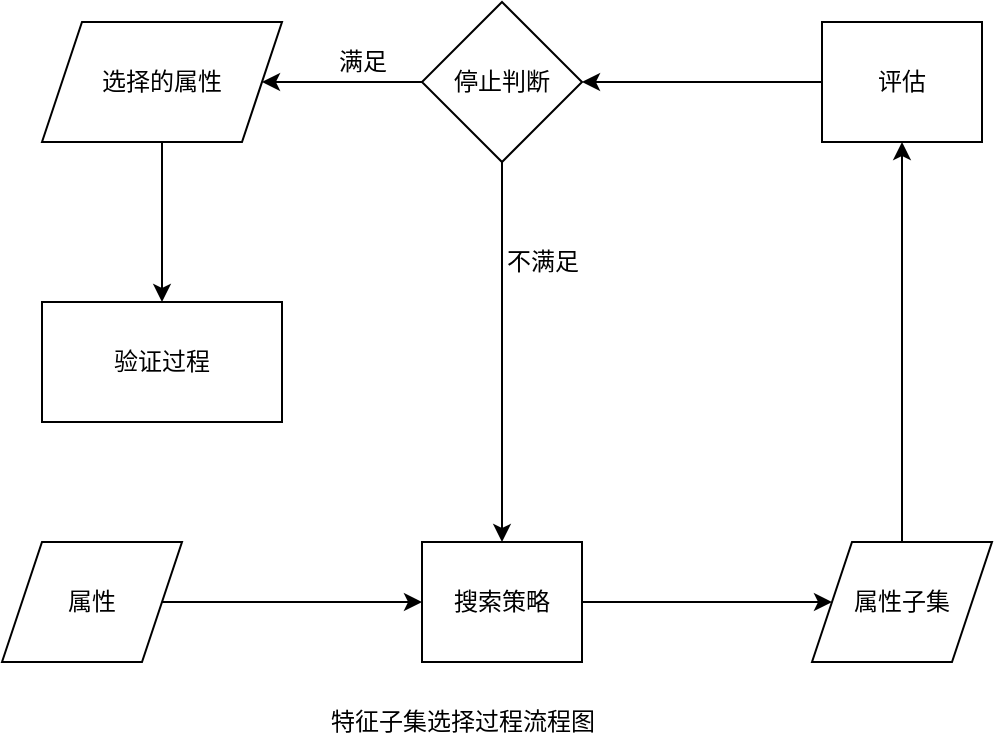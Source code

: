 <mxfile version="13.7.3" type="device"><diagram id="YCKpD_ZqWgeWSJF2LjKn" name="第 1 页"><mxGraphModel dx="1326" dy="806" grid="1" gridSize="10" guides="1" tooltips="1" connect="1" arrows="1" fold="1" page="1" pageScale="1" pageWidth="827" pageHeight="1169" math="0" shadow="0"><root><mxCell id="0"/><mxCell id="1" parent="0"/><mxCell id="8M_Xlp8x4FSNi_Lu18KF-13" value="" style="edgeStyle=orthogonalEdgeStyle;rounded=0;orthogonalLoop=1;jettySize=auto;html=1;" edge="1" parent="1" source="8M_Xlp8x4FSNi_Lu18KF-1" target="8M_Xlp8x4FSNi_Lu18KF-12"><mxGeometry relative="1" as="geometry"/></mxCell><mxCell id="8M_Xlp8x4FSNi_Lu18KF-1" value="选择的属性" style="shape=parallelogram;perimeter=parallelogramPerimeter;whiteSpace=wrap;html=1;fixedSize=1;" vertex="1" parent="1"><mxGeometry x="50" y="190" width="120" height="60" as="geometry"/></mxCell><mxCell id="8M_Xlp8x4FSNi_Lu18KF-4" value="" style="edgeStyle=orthogonalEdgeStyle;rounded=0;orthogonalLoop=1;jettySize=auto;html=1;" edge="1" parent="1" source="8M_Xlp8x4FSNi_Lu18KF-2" target="8M_Xlp8x4FSNi_Lu18KF-3"><mxGeometry relative="1" as="geometry"/></mxCell><mxCell id="8M_Xlp8x4FSNi_Lu18KF-2" value="属性" style="shape=parallelogram;perimeter=parallelogramPerimeter;whiteSpace=wrap;html=1;fixedSize=1;" vertex="1" parent="1"><mxGeometry x="30" y="450" width="90" height="60" as="geometry"/></mxCell><mxCell id="8M_Xlp8x4FSNi_Lu18KF-6" value="" style="edgeStyle=orthogonalEdgeStyle;rounded=0;orthogonalLoop=1;jettySize=auto;html=1;" edge="1" parent="1" source="8M_Xlp8x4FSNi_Lu18KF-3" target="8M_Xlp8x4FSNi_Lu18KF-5"><mxGeometry relative="1" as="geometry"/></mxCell><mxCell id="8M_Xlp8x4FSNi_Lu18KF-3" value="搜索策略" style="rounded=0;whiteSpace=wrap;html=1;" vertex="1" parent="1"><mxGeometry x="240" y="450" width="80" height="60" as="geometry"/></mxCell><mxCell id="8M_Xlp8x4FSNi_Lu18KF-8" value="" style="edgeStyle=orthogonalEdgeStyle;rounded=0;orthogonalLoop=1;jettySize=auto;html=1;" edge="1" parent="1" source="8M_Xlp8x4FSNi_Lu18KF-5" target="8M_Xlp8x4FSNi_Lu18KF-7"><mxGeometry relative="1" as="geometry"/></mxCell><mxCell id="8M_Xlp8x4FSNi_Lu18KF-5" value="属性子集" style="shape=parallelogram;perimeter=parallelogramPerimeter;whiteSpace=wrap;html=1;fixedSize=1;" vertex="1" parent="1"><mxGeometry x="435" y="450" width="90" height="60" as="geometry"/></mxCell><mxCell id="8M_Xlp8x4FSNi_Lu18KF-10" value="" style="edgeStyle=orthogonalEdgeStyle;rounded=0;orthogonalLoop=1;jettySize=auto;html=1;" edge="1" parent="1" source="8M_Xlp8x4FSNi_Lu18KF-7" target="8M_Xlp8x4FSNi_Lu18KF-9"><mxGeometry relative="1" as="geometry"/></mxCell><mxCell id="8M_Xlp8x4FSNi_Lu18KF-7" value="评估" style="rounded=0;whiteSpace=wrap;html=1;" vertex="1" parent="1"><mxGeometry x="440" y="190" width="80" height="60" as="geometry"/></mxCell><mxCell id="8M_Xlp8x4FSNi_Lu18KF-11" value="" style="edgeStyle=orthogonalEdgeStyle;rounded=0;orthogonalLoop=1;jettySize=auto;html=1;" edge="1" parent="1" source="8M_Xlp8x4FSNi_Lu18KF-9" target="8M_Xlp8x4FSNi_Lu18KF-1"><mxGeometry relative="1" as="geometry"/></mxCell><mxCell id="8M_Xlp8x4FSNi_Lu18KF-14" value="" style="edgeStyle=orthogonalEdgeStyle;rounded=0;orthogonalLoop=1;jettySize=auto;html=1;" edge="1" parent="1" source="8M_Xlp8x4FSNi_Lu18KF-9" target="8M_Xlp8x4FSNi_Lu18KF-3"><mxGeometry relative="1" as="geometry"/></mxCell><mxCell id="8M_Xlp8x4FSNi_Lu18KF-9" value="停止判断" style="rhombus;whiteSpace=wrap;html=1;" vertex="1" parent="1"><mxGeometry x="240" y="180" width="80" height="80" as="geometry"/></mxCell><mxCell id="8M_Xlp8x4FSNi_Lu18KF-12" value="验证过程" style="whiteSpace=wrap;html=1;" vertex="1" parent="1"><mxGeometry x="50" y="330" width="120" height="60" as="geometry"/></mxCell><mxCell id="8M_Xlp8x4FSNi_Lu18KF-15" value="不满足" style="text;html=1;align=center;verticalAlign=middle;resizable=0;points=[];autosize=1;" vertex="1" parent="1"><mxGeometry x="275" y="300" width="50" height="20" as="geometry"/></mxCell><mxCell id="8M_Xlp8x4FSNi_Lu18KF-16" value="满足" style="text;html=1;align=center;verticalAlign=middle;resizable=0;points=[];autosize=1;" vertex="1" parent="1"><mxGeometry x="190" y="200" width="40" height="20" as="geometry"/></mxCell><mxCell id="8M_Xlp8x4FSNi_Lu18KF-17" value="特征子集选择过程流程图" style="text;html=1;align=center;verticalAlign=middle;resizable=0;points=[];autosize=1;" vertex="1" parent="1"><mxGeometry x="185" y="530" width="150" height="20" as="geometry"/></mxCell></root></mxGraphModel></diagram></mxfile>